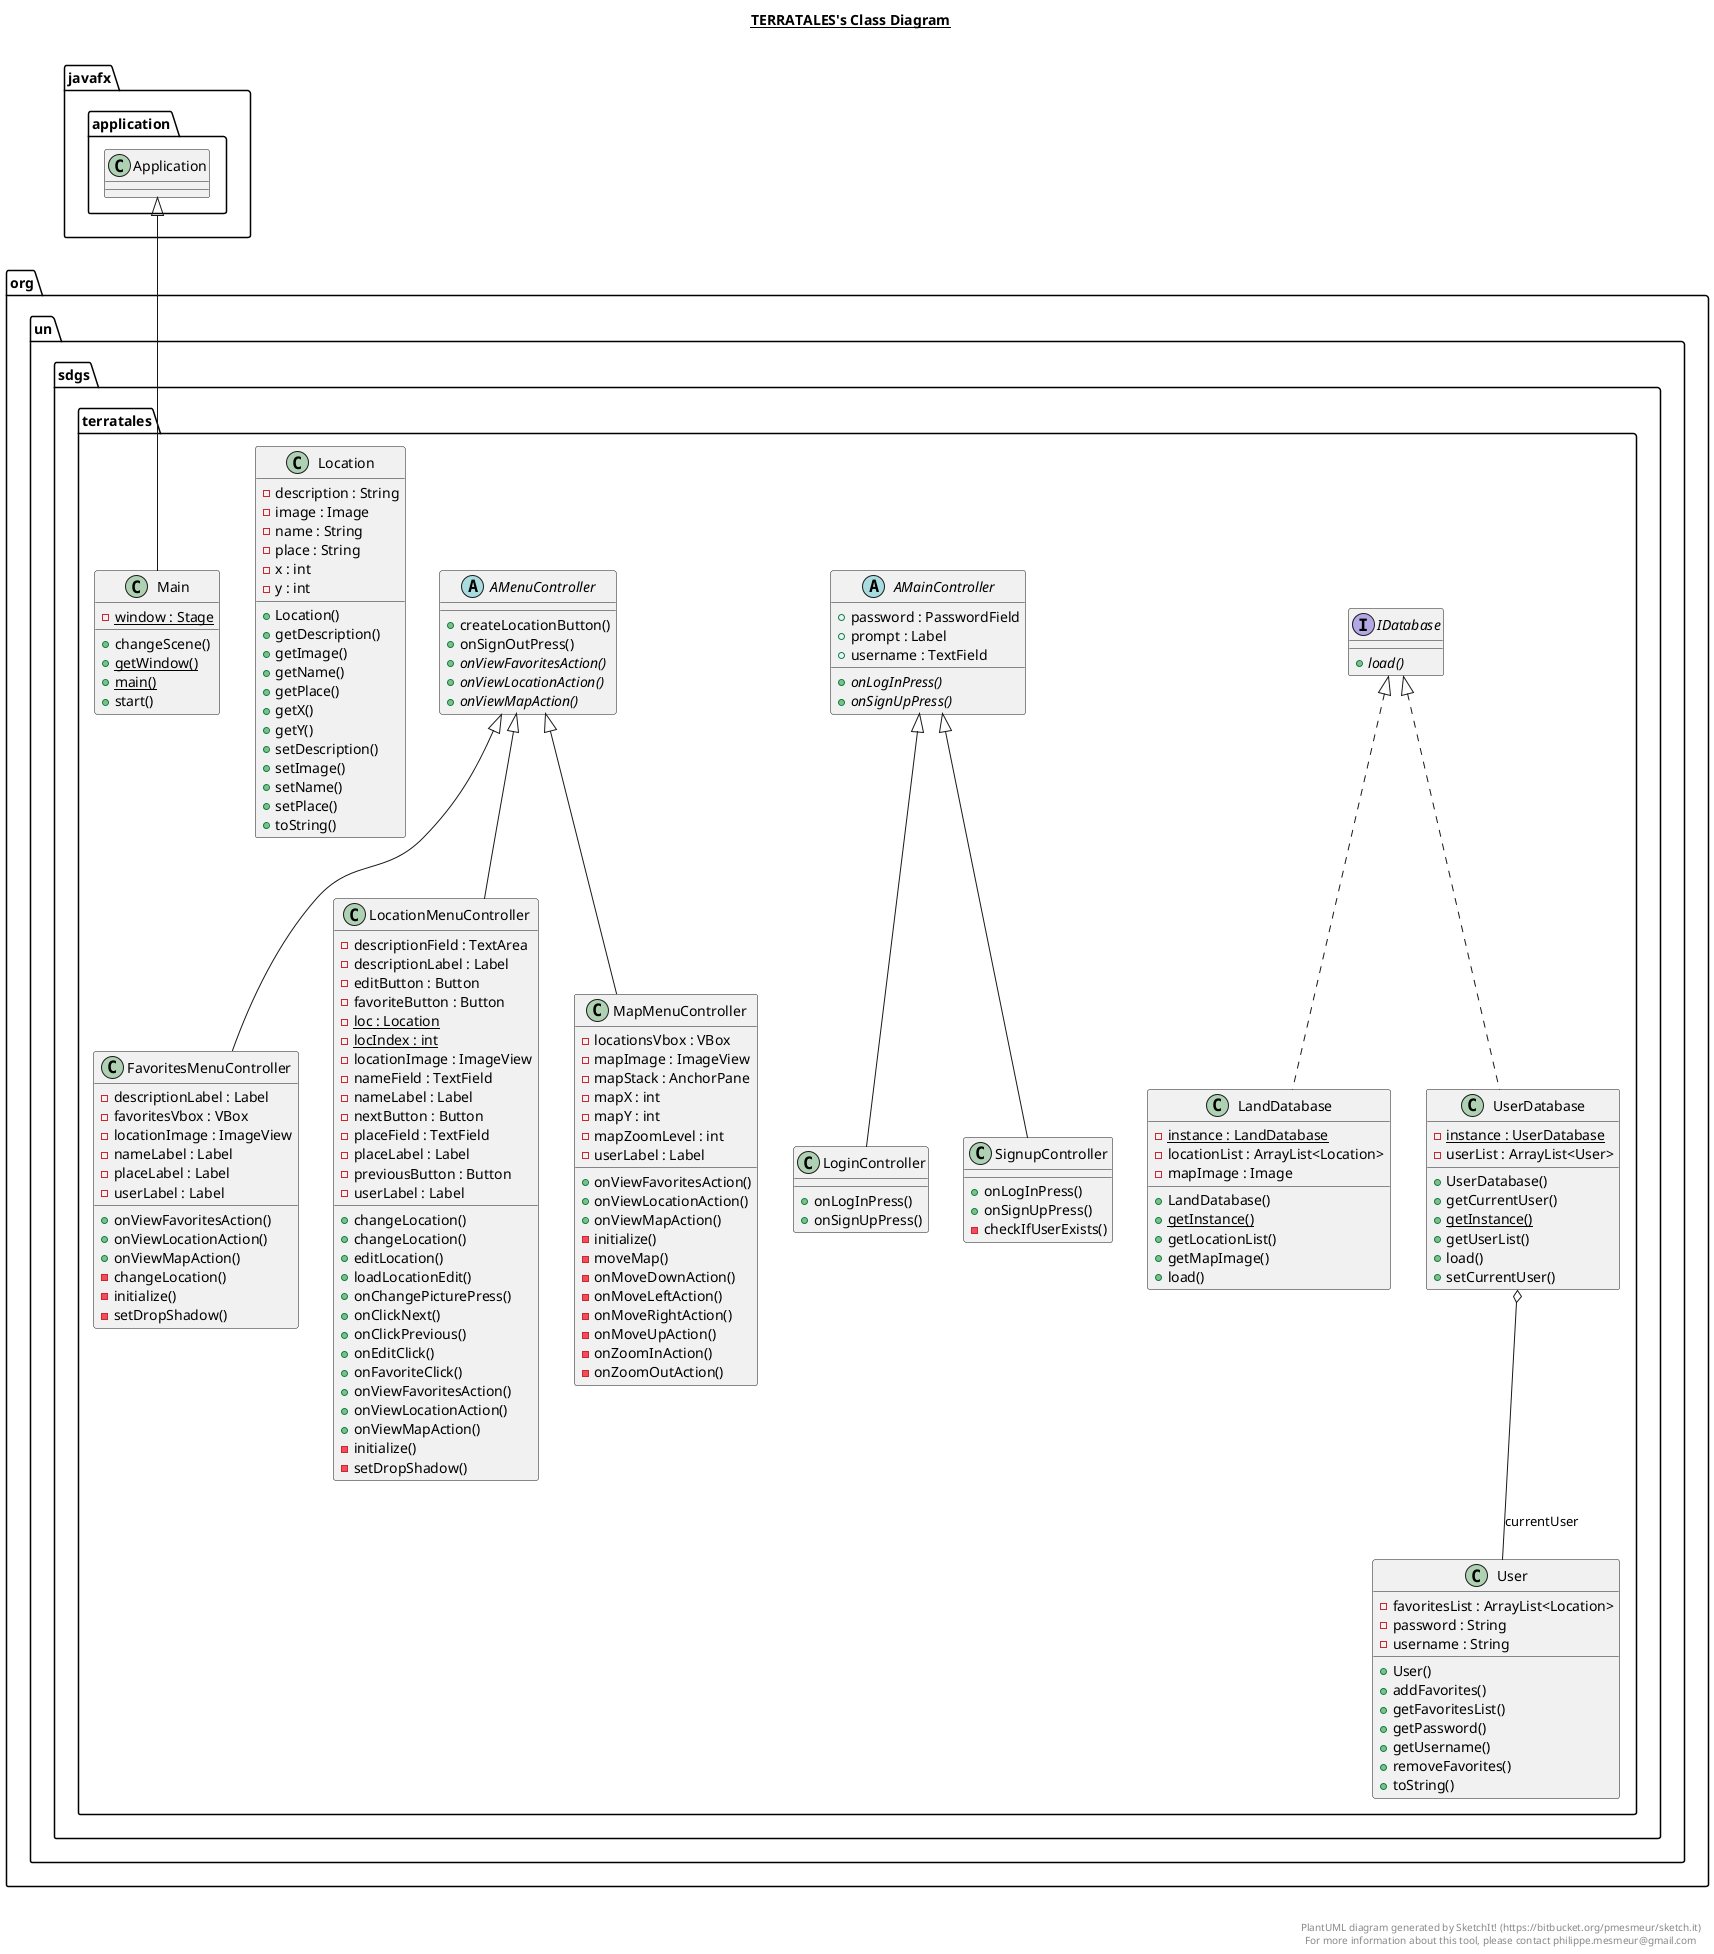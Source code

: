 @startuml

title __TERRATALES's Class Diagram__\n

      abstract class org.un.sdgs.terratales.AMainController {
          + password : PasswordField
          + prompt : Label
          + username : TextField
          {abstract} + onLogInPress()
          {abstract} + onSignUpPress()
      }

      abstract class org.un.sdgs.terratales.AMenuController {
          + createLocationButton()
          + onSignOutPress()
          {abstract} + onViewFavoritesAction()
          {abstract} + onViewLocationAction()
          {abstract} + onViewMapAction()
      }

      class org.un.sdgs.terratales.FavoritesMenuController {
          - descriptionLabel : Label
          - favoritesVbox : VBox
          - locationImage : ImageView
          - nameLabel : Label
          - placeLabel : Label
          - userLabel : Label
          + onViewFavoritesAction()
          + onViewLocationAction()
          + onViewMapAction()
          - changeLocation()
          - initialize()
          - setDropShadow()
      }

      interface org.un.sdgs.terratales.IDatabase {
          {abstract} + load()
      }


      class org.un.sdgs.terratales.LandDatabase {
          {static} - instance : LandDatabase
          - locationList : ArrayList<Location>
          - mapImage : Image
          + LandDatabase()
          {static} + getInstance()
          + getLocationList()
          + getMapImage()
          + load()
      }

      class org.un.sdgs.terratales.Location {
          - description : String
          - image : Image
          - name : String
          - place : String
          - x : int
          - y : int
          + Location()
          + getDescription()
          + getImage()
          + getName()
          + getPlace()
          + getX()
          + getY()
          + setDescription()
          + setImage()
          + setName()
          + setPlace()
          + toString()
      }

      class org.un.sdgs.terratales.LocationMenuController {
          - descriptionField : TextArea
          - descriptionLabel : Label
          - editButton : Button
          - favoriteButton : Button
          {static} - loc : Location
          {static} - locIndex : int
          - locationImage : ImageView
          - nameField : TextField
          - nameLabel : Label
          - nextButton : Button
          - placeField : TextField
          - placeLabel : Label
          - previousButton : Button
          - userLabel : Label
          + changeLocation()
          + changeLocation()
          + editLocation()
          + loadLocationEdit()
          + onChangePicturePress()
          + onClickNext()
          + onClickPrevious()
          + onEditClick()
          + onFavoriteClick()
          + onViewFavoritesAction()
          + onViewLocationAction()
          + onViewMapAction()
          - initialize()
          - setDropShadow()
      }


      class org.un.sdgs.terratales.LoginController {
          + onLogInPress()
          + onSignUpPress()
      }


      class org.un.sdgs.terratales.Main {
          {static} - window : Stage
          + changeScene()
          {static} + getWindow()
          {static} + main()
          + start()
      }

      class org.un.sdgs.terratales.MapMenuController {
          - locationsVbox : VBox
          - mapImage : ImageView
          - mapStack : AnchorPane
          - mapX : int
          - mapY : int
          - mapZoomLevel : int
          - userLabel : Label
          + onViewFavoritesAction()
          + onViewLocationAction()
          + onViewMapAction()
          - initialize()
          - moveMap()
          - onMoveDownAction()
          - onMoveLeftAction()
          - onMoveRightAction()
          - onMoveUpAction()
          - onZoomInAction()
          - onZoomOutAction()
      }

      class org.un.sdgs.terratales.SignupController {
          + onLogInPress()
          + onSignUpPress()
          - checkIfUserExists()
      }

      class org.un.sdgs.terratales.User {
          - favoritesList : ArrayList<Location>
          - password : String
          - username : String
          + User()
          + addFavorites()
          + getFavoritesList()
          + getPassword()
          + getUsername()
          + removeFavorites()
          + toString()
      }

      class org.un.sdgs.terratales.UserDatabase {
          {static} - instance : UserDatabase
          - userList : ArrayList<User>
          + UserDatabase()
          + getCurrentUser()
          {static} + getInstance()
          + getUserList()
          + load()
          + setCurrentUser()
      }


  org.un.sdgs.terratales.FavoritesMenuController -up-|> org.un.sdgs.terratales.AMenuController
  org.un.sdgs.terratales.LandDatabase .up.|> org.un.sdgs.terratales.IDatabase
  org.un.sdgs.terratales.LocationMenuController -up-|> org.un.sdgs.terratales.AMenuController
  org.un.sdgs.terratales.LoginController -up-|> org.un.sdgs.terratales.AMainController
  org.un.sdgs.terratales.Main -up-|> javafx.application.Application
  org.un.sdgs.terratales.MapMenuController -up-|> org.un.sdgs.terratales.AMenuController
  org.un.sdgs.terratales.SignupController -up-|> org.un.sdgs.terratales.AMainController
  org.un.sdgs.terratales.UserDatabase .up.|> org.un.sdgs.terratales.IDatabase
  org.un.sdgs.terratales.UserDatabase o-- org.un.sdgs.terratales.User : currentUser


right footer


PlantUML diagram generated by SketchIt! (https://bitbucket.org/pmesmeur/sketch.it)
For more information about this tool, please contact philippe.mesmeur@gmail.com
endfooter

@enduml
